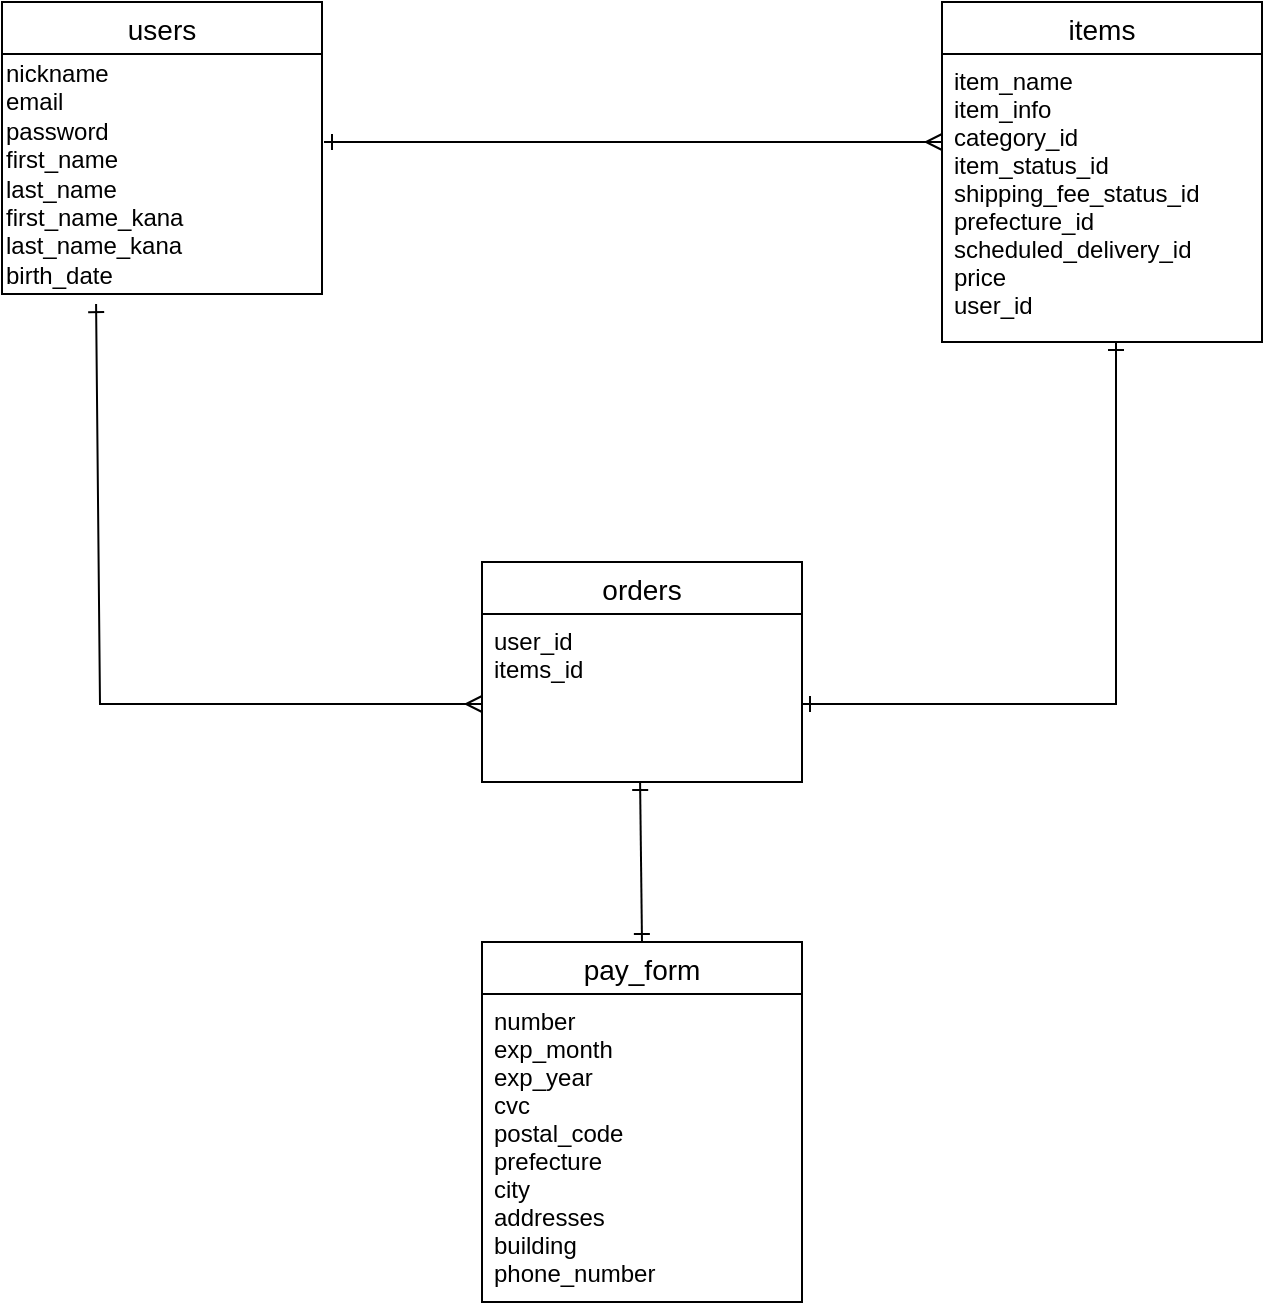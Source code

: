 <mxfile>
    <diagram id="lNlvUwaZA7PZyG0UZZQW" name="ページ1">
        <mxGraphModel dx="898" dy="680" grid="1" gridSize="10" guides="1" tooltips="1" connect="1" arrows="1" fold="1" page="1" pageScale="1" pageWidth="827" pageHeight="1169" math="0" shadow="0">
            <root>
                <mxCell id="0"/>
                <mxCell id="1" parent="0"/>
                <mxCell id="58" value="items" style="swimlane;fontStyle=0;childLayout=stackLayout;horizontal=1;startSize=26;horizontalStack=0;resizeParent=1;resizeParentMax=0;resizeLast=0;collapsible=1;marginBottom=0;align=center;fontSize=14;" parent="1" vertex="1">
                    <mxGeometry x="510" y="40" width="160" height="170" as="geometry"/>
                </mxCell>
                <mxCell id="60" value="item_name&#10;item_info&#10;category_id&#10;item_status_id&#10;shipping_fee_status_id&#10;prefecture_id&#10;scheduled_delivery_id&#10;price&#10;user_id" style="text;strokeColor=none;fillColor=none;spacingLeft=4;spacingRight=4;overflow=hidden;rotatable=0;points=[[0,0.5],[1,0.5]];portConstraint=eastwest;fontSize=12;" parent="58" vertex="1">
                    <mxGeometry y="26" width="160" height="144" as="geometry"/>
                </mxCell>
                <mxCell id="79" style="edgeStyle=none;html=1;strokeColor=default;rounded=0;targetPerimeterSpacing=0;endSize=6;startArrow=ERmany;startFill=0;endArrow=ERone;endFill=0;" parent="1" edge="1">
                    <mxGeometry relative="1" as="geometry">
                        <mxPoint x="201" y="110" as="targetPoint"/>
                        <Array as="points"/>
                        <mxPoint x="510" y="110" as="sourcePoint"/>
                    </mxGeometry>
                </mxCell>
                <mxCell id="84" value="users" style="swimlane;fontStyle=0;childLayout=stackLayout;horizontal=1;startSize=26;horizontalStack=0;resizeParent=1;resizeParentMax=0;resizeLast=0;collapsible=1;marginBottom=0;align=center;fontSize=14;" parent="1" vertex="1">
                    <mxGeometry x="40" y="40" width="160" height="146" as="geometry">
                        <mxRectangle x="40" y="40" width="70" height="26" as="alternateBounds"/>
                    </mxGeometry>
                </mxCell>
                <mxCell id="101" value="nickname&lt;br&gt;email&lt;br&gt;password&lt;br&gt;first_name&lt;br&gt;last_name&lt;br&gt;first_name_kana&lt;br&gt;last_name_kana&lt;br&gt;birth_date" style="text;html=1;align=left;verticalAlign=middle;resizable=0;points=[];autosize=1;strokeColor=none;fillColor=none;" parent="84" vertex="1">
                    <mxGeometry y="26" width="160" height="120" as="geometry"/>
                </mxCell>
                <mxCell id="88" value="orders" style="swimlane;fontStyle=0;childLayout=stackLayout;horizontal=1;startSize=26;horizontalStack=0;resizeParent=1;resizeParentMax=0;resizeLast=0;collapsible=1;marginBottom=0;align=center;fontSize=14;" parent="1" vertex="1">
                    <mxGeometry x="280" y="320" width="160" height="110" as="geometry"/>
                </mxCell>
                <mxCell id="92" style="edgeStyle=none;rounded=0;html=1;startArrow=ERmany;startFill=0;endArrow=ERone;endFill=0;endSize=6;targetPerimeterSpacing=0;strokeColor=default;entryX=0.294;entryY=1.042;entryDx=0;entryDy=0;entryPerimeter=0;" parent="1" target="101" edge="1">
                    <mxGeometry relative="1" as="geometry">
                        <Array as="points">
                            <mxPoint x="89" y="391"/>
                        </Array>
                        <mxPoint x="280" y="391" as="sourcePoint"/>
                        <mxPoint x="70" y="240" as="targetPoint"/>
                    </mxGeometry>
                </mxCell>
                <mxCell id="93" style="edgeStyle=none;rounded=0;html=1;startArrow=ERone;startFill=0;endArrow=ERone;endFill=0;endSize=6;targetPerimeterSpacing=0;strokeColor=default;" parent="1" edge="1">
                    <mxGeometry relative="1" as="geometry">
                        <Array as="points">
                            <mxPoint x="597" y="391"/>
                        </Array>
                        <mxPoint x="440" y="391" as="sourcePoint"/>
                        <mxPoint x="597" y="210" as="targetPoint"/>
                    </mxGeometry>
                </mxCell>
                <mxCell id="106" style="edgeStyle=none;html=1;exitX=0.5;exitY=0;exitDx=0;exitDy=0;entryX=0.494;entryY=1;entryDx=0;entryDy=0;entryPerimeter=0;startArrow=ERone;startFill=0;endArrow=ERone;endFill=0;" edge="1" parent="1" source="102" target="90">
                    <mxGeometry relative="1" as="geometry"/>
                </mxCell>
                <mxCell id="102" value="pay_form" style="swimlane;fontStyle=0;childLayout=stackLayout;horizontal=1;startSize=26;horizontalStack=0;resizeParent=1;resizeParentMax=0;resizeLast=0;collapsible=1;marginBottom=0;align=center;fontSize=14;" vertex="1" parent="1">
                    <mxGeometry x="280" y="510" width="160" height="180" as="geometry"/>
                </mxCell>
                <mxCell id="103" value="number&#10;exp_month&#10;exp_year&#10;cvc&#10;postal_code&#10;prefecture&#10;city&#10;addresses&#10;building&#10;phone_number" style="text;strokeColor=none;fillColor=none;spacingLeft=4;spacingRight=4;overflow=hidden;rotatable=0;points=[[0,0.5],[1,0.5]];portConstraint=eastwest;fontSize=12;" vertex="1" parent="102">
                    <mxGeometry y="26" width="160" height="154" as="geometry"/>
                </mxCell>
                <mxCell id="90" value="user_id&#10;items_id" style="text;strokeColor=none;fillColor=none;spacingLeft=4;spacingRight=4;overflow=hidden;rotatable=0;points=[[0,0.5],[1,0.5]];portConstraint=eastwest;fontSize=12;" parent="1" vertex="1">
                    <mxGeometry x="280" y="346" width="160" height="84" as="geometry"/>
                </mxCell>
            </root>
        </mxGraphModel>
    </diagram>
</mxfile>